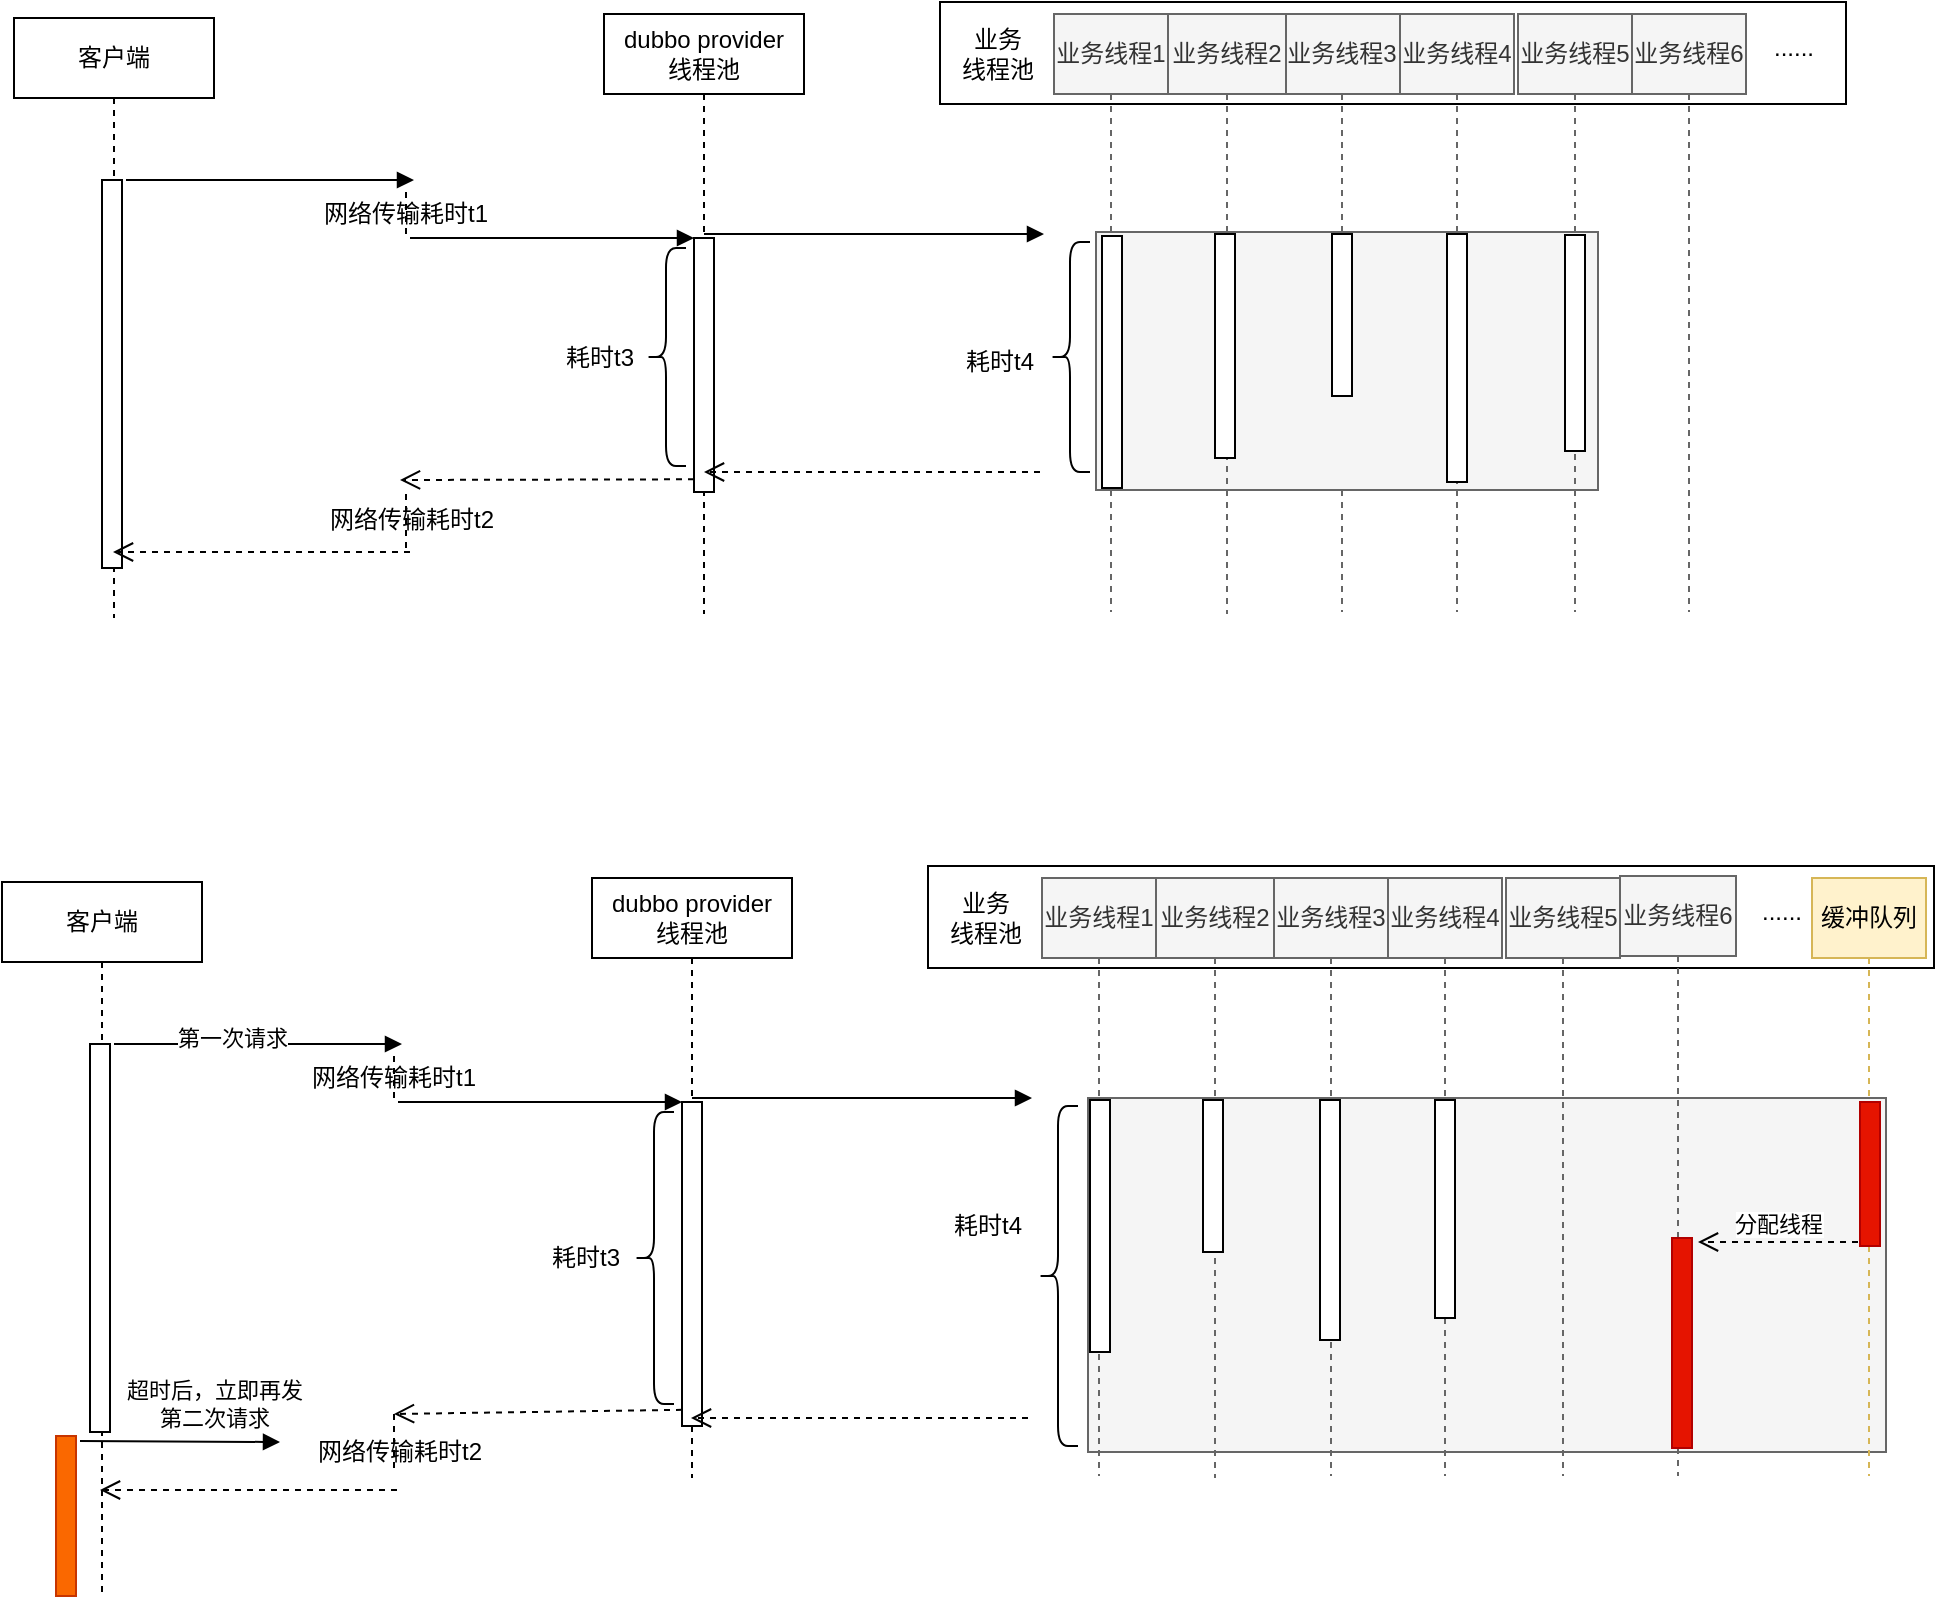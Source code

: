 <mxfile version="16.4.7" type="github">
  <diagram id="5a92VEiot6wHaP7GvSwB" name="Page-1">
    <mxGraphModel dx="1186" dy="668" grid="0" gridSize="10" guides="1" tooltips="1" connect="1" arrows="1" fold="1" page="1" pageScale="1" pageWidth="10000" pageHeight="20000" math="0" shadow="0">
      <root>
        <mxCell id="0" />
        <mxCell id="1" parent="0" />
        <mxCell id="n7T-FIlEDTp39AW6R5KJ-52" value="" style="rounded=0;whiteSpace=wrap;html=1;strokeWidth=1;fillColor=#f5f5f5;strokeColor=#666666;fontColor=#333333;" vertex="1" parent="1">
          <mxGeometry x="707" y="647" width="399" height="177" as="geometry" />
        </mxCell>
        <mxCell id="n7T-FIlEDTp39AW6R5KJ-28" value="" style="rounded=0;whiteSpace=wrap;html=1;strokeWidth=1;" vertex="1" parent="1">
          <mxGeometry x="633" y="99" width="453" height="51" as="geometry" />
        </mxCell>
        <mxCell id="n7T-FIlEDTp39AW6R5KJ-1" value="客户端" style="shape=umlLifeline;perimeter=lifelinePerimeter;whiteSpace=wrap;html=1;container=1;collapsible=0;recursiveResize=0;outlineConnect=0;" vertex="1" parent="1">
          <mxGeometry x="170" y="107" width="100" height="300" as="geometry" />
        </mxCell>
        <mxCell id="n7T-FIlEDTp39AW6R5KJ-8" value="" style="html=1;points=[];perimeter=orthogonalPerimeter;" vertex="1" parent="n7T-FIlEDTp39AW6R5KJ-1">
          <mxGeometry x="44" y="81" width="10" height="194" as="geometry" />
        </mxCell>
        <mxCell id="n7T-FIlEDTp39AW6R5KJ-16" value="" style="html=1;verticalAlign=bottom;endArrow=block;rounded=0;" edge="1" parent="n7T-FIlEDTp39AW6R5KJ-1">
          <mxGeometry width="80" relative="1" as="geometry">
            <mxPoint x="56" y="81" as="sourcePoint" />
            <mxPoint x="200" y="81" as="targetPoint" />
          </mxGeometry>
        </mxCell>
        <mxCell id="n7T-FIlEDTp39AW6R5KJ-17" value="" style="html=1;verticalAlign=bottom;endArrow=open;dashed=1;endSize=8;rounded=0;" edge="1" parent="n7T-FIlEDTp39AW6R5KJ-1">
          <mxGeometry relative="1" as="geometry">
            <mxPoint x="198" y="267" as="sourcePoint" />
            <mxPoint x="49.5" y="267" as="targetPoint" />
            <Array as="points">
              <mxPoint x="118" y="267" />
            </Array>
          </mxGeometry>
        </mxCell>
        <mxCell id="n7T-FIlEDTp39AW6R5KJ-2" value="dubbo provider&lt;br&gt;线程池" style="shape=umlLifeline;perimeter=lifelinePerimeter;whiteSpace=wrap;html=1;container=1;collapsible=0;recursiveResize=0;outlineConnect=0;" vertex="1" parent="1">
          <mxGeometry x="465" y="105" width="100" height="300" as="geometry" />
        </mxCell>
        <mxCell id="n7T-FIlEDTp39AW6R5KJ-9" value="" style="html=1;points=[];perimeter=orthogonalPerimeter;" vertex="1" parent="n7T-FIlEDTp39AW6R5KJ-2">
          <mxGeometry x="45" y="112" width="10" height="127" as="geometry" />
        </mxCell>
        <mxCell id="n7T-FIlEDTp39AW6R5KJ-33" value="" style="shape=curlyBracket;whiteSpace=wrap;html=1;rounded=1;strokeWidth=1;" vertex="1" parent="n7T-FIlEDTp39AW6R5KJ-2">
          <mxGeometry x="21" y="117" width="20" height="109" as="geometry" />
        </mxCell>
        <mxCell id="n7T-FIlEDTp39AW6R5KJ-35" value="耗时t3" style="text;html=1;strokeColor=none;fillColor=none;align=center;verticalAlign=middle;whiteSpace=wrap;rounded=0;" vertex="1" parent="n7T-FIlEDTp39AW6R5KJ-2">
          <mxGeometry x="-32" y="156.5" width="60" height="30" as="geometry" />
        </mxCell>
        <mxCell id="n7T-FIlEDTp39AW6R5KJ-5" value="业务线程3" style="shape=umlLifeline;perimeter=lifelinePerimeter;whiteSpace=wrap;html=1;container=1;collapsible=0;recursiveResize=0;outlineConnect=0;fillColor=#f5f5f5;fontColor=#333333;strokeColor=#666666;" vertex="1" parent="1">
          <mxGeometry x="805" y="105" width="58" height="299" as="geometry" />
        </mxCell>
        <mxCell id="n7T-FIlEDTp39AW6R5KJ-41" value="" style="rounded=0;whiteSpace=wrap;html=1;strokeWidth=1;fillColor=#f5f5f5;strokeColor=#666666;fontColor=#333333;" vertex="1" parent="n7T-FIlEDTp39AW6R5KJ-5">
          <mxGeometry x="-94" y="109" width="251" height="129" as="geometry" />
        </mxCell>
        <mxCell id="n7T-FIlEDTp39AW6R5KJ-24" value="" style="html=1;points=[];perimeter=orthogonalPerimeter;strokeWidth=1;" vertex="1" parent="n7T-FIlEDTp39AW6R5KJ-5">
          <mxGeometry x="24" y="110" width="10" height="81" as="geometry" />
        </mxCell>
        <mxCell id="n7T-FIlEDTp39AW6R5KJ-6" value="业务线程4" style="shape=umlLifeline;perimeter=lifelinePerimeter;whiteSpace=wrap;html=1;container=1;collapsible=0;recursiveResize=0;outlineConnect=0;fillColor=#f5f5f5;fontColor=#333333;strokeColor=#666666;" vertex="1" parent="1">
          <mxGeometry x="863" y="105" width="57" height="299" as="geometry" />
        </mxCell>
        <mxCell id="n7T-FIlEDTp39AW6R5KJ-25" value="" style="html=1;points=[];perimeter=orthogonalPerimeter;strokeWidth=1;" vertex="1" parent="n7T-FIlEDTp39AW6R5KJ-6">
          <mxGeometry x="23.5" y="110" width="10" height="124" as="geometry" />
        </mxCell>
        <mxCell id="n7T-FIlEDTp39AW6R5KJ-7" value="业务线程5" style="shape=umlLifeline;perimeter=lifelinePerimeter;whiteSpace=wrap;html=1;container=1;collapsible=0;recursiveResize=0;outlineConnect=0;fillColor=#f5f5f5;fontColor=#333333;strokeColor=#666666;" vertex="1" parent="1">
          <mxGeometry x="922" y="105" width="57" height="299" as="geometry" />
        </mxCell>
        <mxCell id="n7T-FIlEDTp39AW6R5KJ-26" value="" style="html=1;points=[];perimeter=orthogonalPerimeter;strokeWidth=1;" vertex="1" parent="n7T-FIlEDTp39AW6R5KJ-7">
          <mxGeometry x="23.5" y="110.5" width="10" height="108" as="geometry" />
        </mxCell>
        <mxCell id="n7T-FIlEDTp39AW6R5KJ-10" value="" style="html=1;verticalAlign=bottom;endArrow=block;entryX=0;entryY=0;rounded=0;" edge="1" target="n7T-FIlEDTp39AW6R5KJ-9" parent="1">
          <mxGeometry relative="1" as="geometry">
            <mxPoint x="368" y="217" as="sourcePoint" />
          </mxGeometry>
        </mxCell>
        <mxCell id="n7T-FIlEDTp39AW6R5KJ-11" value="" style="html=1;verticalAlign=bottom;endArrow=open;dashed=1;endSize=8;exitX=0;exitY=0.95;rounded=0;" edge="1" source="n7T-FIlEDTp39AW6R5KJ-9" parent="1">
          <mxGeometry relative="1" as="geometry">
            <mxPoint x="363" y="338" as="targetPoint" />
          </mxGeometry>
        </mxCell>
        <mxCell id="n7T-FIlEDTp39AW6R5KJ-14" value="" style="html=1;verticalAlign=bottom;endArrow=open;dashed=1;endSize=8;rounded=0;" edge="1" parent="1" target="n7T-FIlEDTp39AW6R5KJ-2">
          <mxGeometry relative="1" as="geometry">
            <mxPoint x="642" y="297" as="targetPoint" />
            <mxPoint x="683" y="334" as="sourcePoint" />
          </mxGeometry>
        </mxCell>
        <mxCell id="n7T-FIlEDTp39AW6R5KJ-13" value="" style="html=1;verticalAlign=bottom;endArrow=block;rounded=0;" edge="1" parent="1" source="n7T-FIlEDTp39AW6R5KJ-2">
          <mxGeometry relative="1" as="geometry">
            <mxPoint x="642" y="221" as="sourcePoint" />
            <mxPoint x="685" y="215" as="targetPoint" />
          </mxGeometry>
        </mxCell>
        <mxCell id="n7T-FIlEDTp39AW6R5KJ-20" value="" style="line;strokeWidth=1;direction=south;html=1;perimeter=backbonePerimeter;points=[];outlineConnect=0;dashed=1;" vertex="1" parent="1">
          <mxGeometry x="361" y="194" width="10" height="21" as="geometry" />
        </mxCell>
        <mxCell id="n7T-FIlEDTp39AW6R5KJ-21" value="" style="line;strokeWidth=1;direction=south;html=1;perimeter=backbonePerimeter;points=[];outlineConnect=0;dashed=1;" vertex="1" parent="1">
          <mxGeometry x="361" y="345" width="10" height="28" as="geometry" />
        </mxCell>
        <mxCell id="n7T-FIlEDTp39AW6R5KJ-22" value="网络传输耗时t1" style="text;html=1;strokeColor=none;fillColor=none;align=center;verticalAlign=middle;whiteSpace=wrap;rounded=0;dashed=1;" vertex="1" parent="1">
          <mxGeometry x="324" y="189.5" width="84" height="30" as="geometry" />
        </mxCell>
        <mxCell id="n7T-FIlEDTp39AW6R5KJ-23" value="网络传输耗时t2" style="text;html=1;strokeColor=none;fillColor=none;align=center;verticalAlign=middle;whiteSpace=wrap;rounded=0;dashed=1;" vertex="1" parent="1">
          <mxGeometry x="327" y="343" width="84" height="30" as="geometry" />
        </mxCell>
        <mxCell id="n7T-FIlEDTp39AW6R5KJ-29" value="业务线程6" style="shape=umlLifeline;perimeter=lifelinePerimeter;whiteSpace=wrap;html=1;container=1;collapsible=0;recursiveResize=0;outlineConnect=0;fillColor=#f5f5f5;fontColor=#333333;strokeColor=#666666;" vertex="1" parent="1">
          <mxGeometry x="979" y="105" width="57" height="299" as="geometry" />
        </mxCell>
        <mxCell id="n7T-FIlEDTp39AW6R5KJ-31" value="......" style="text;html=1;strokeColor=none;fillColor=none;align=center;verticalAlign=middle;whiteSpace=wrap;rounded=0;" vertex="1" parent="1">
          <mxGeometry x="1030" y="107" width="60" height="30" as="geometry" />
        </mxCell>
        <mxCell id="n7T-FIlEDTp39AW6R5KJ-32" value="业务&lt;br&gt;线程池" style="text;html=1;strokeColor=none;fillColor=none;align=center;verticalAlign=middle;whiteSpace=wrap;rounded=0;" vertex="1" parent="1">
          <mxGeometry x="631" y="109.5" width="62" height="30" as="geometry" />
        </mxCell>
        <mxCell id="n7T-FIlEDTp39AW6R5KJ-38" value="耗时t4" style="text;html=1;strokeColor=none;fillColor=none;align=center;verticalAlign=middle;whiteSpace=wrap;rounded=0;" vertex="1" parent="1">
          <mxGeometry x="633" y="264" width="60" height="30" as="geometry" />
        </mxCell>
        <mxCell id="n7T-FIlEDTp39AW6R5KJ-4" value="业务线程2" style="shape=umlLifeline;perimeter=lifelinePerimeter;whiteSpace=wrap;html=1;container=1;collapsible=0;recursiveResize=0;outlineConnect=0;fillColor=#f5f5f5;fontColor=#333333;strokeColor=#666666;" vertex="1" parent="1">
          <mxGeometry x="747" y="105" width="59" height="300" as="geometry" />
        </mxCell>
        <mxCell id="n7T-FIlEDTp39AW6R5KJ-15" value="" style="html=1;points=[];perimeter=orthogonalPerimeter;" vertex="1" parent="n7T-FIlEDTp39AW6R5KJ-4">
          <mxGeometry x="23.5" y="110" width="10" height="112" as="geometry" />
        </mxCell>
        <mxCell id="n7T-FIlEDTp39AW6R5KJ-3" value="业务线程1" style="shape=umlLifeline;perimeter=lifelinePerimeter;whiteSpace=wrap;html=1;container=1;collapsible=0;recursiveResize=0;outlineConnect=0;fillColor=#f5f5f5;strokeColor=#666666;fontColor=#333333;" vertex="1" parent="1">
          <mxGeometry x="690" y="105" width="57" height="299" as="geometry" />
        </mxCell>
        <mxCell id="n7T-FIlEDTp39AW6R5KJ-12" value="" style="html=1;points=[];perimeter=orthogonalPerimeter;" vertex="1" parent="n7T-FIlEDTp39AW6R5KJ-3">
          <mxGeometry x="24" y="111" width="10" height="126" as="geometry" />
        </mxCell>
        <mxCell id="n7T-FIlEDTp39AW6R5KJ-39" value="" style="shape=curlyBracket;whiteSpace=wrap;html=1;rounded=1;strokeWidth=1;" vertex="1" parent="n7T-FIlEDTp39AW6R5KJ-3">
          <mxGeometry x="-2" y="114" width="20" height="115" as="geometry" />
        </mxCell>
        <mxCell id="n7T-FIlEDTp39AW6R5KJ-42" value="" style="rounded=0;whiteSpace=wrap;html=1;strokeWidth=1;" vertex="1" parent="1">
          <mxGeometry x="627" y="531" width="503" height="51" as="geometry" />
        </mxCell>
        <mxCell id="n7T-FIlEDTp39AW6R5KJ-43" value="客户端" style="shape=umlLifeline;perimeter=lifelinePerimeter;whiteSpace=wrap;html=1;container=1;collapsible=0;recursiveResize=0;outlineConnect=0;" vertex="1" parent="1">
          <mxGeometry x="164" y="539" width="100" height="357" as="geometry" />
        </mxCell>
        <mxCell id="n7T-FIlEDTp39AW6R5KJ-44" value="" style="html=1;points=[];perimeter=orthogonalPerimeter;" vertex="1" parent="n7T-FIlEDTp39AW6R5KJ-43">
          <mxGeometry x="44" y="81" width="10" height="194" as="geometry" />
        </mxCell>
        <mxCell id="n7T-FIlEDTp39AW6R5KJ-45" value="" style="html=1;verticalAlign=bottom;endArrow=block;rounded=0;" edge="1" parent="n7T-FIlEDTp39AW6R5KJ-43">
          <mxGeometry width="80" relative="1" as="geometry">
            <mxPoint x="56" y="81" as="sourcePoint" />
            <mxPoint x="200" y="81" as="targetPoint" />
          </mxGeometry>
        </mxCell>
        <mxCell id="n7T-FIlEDTp39AW6R5KJ-82" value="第一次请求" style="edgeLabel;html=1;align=center;verticalAlign=middle;resizable=0;points=[];" vertex="1" connectable="0" parent="n7T-FIlEDTp39AW6R5KJ-45">
          <mxGeometry x="-0.181" y="3" relative="1" as="geometry">
            <mxPoint as="offset" />
          </mxGeometry>
        </mxCell>
        <mxCell id="n7T-FIlEDTp39AW6R5KJ-81" value="" style="html=1;points=[];perimeter=orthogonalPerimeter;strokeWidth=1;fillColor=#fa6800;fontColor=#000000;strokeColor=#C73500;" vertex="1" parent="n7T-FIlEDTp39AW6R5KJ-43">
          <mxGeometry x="27" y="277" width="10" height="80" as="geometry" />
        </mxCell>
        <mxCell id="n7T-FIlEDTp39AW6R5KJ-47" value="dubbo provider&lt;br&gt;线程池" style="shape=umlLifeline;perimeter=lifelinePerimeter;whiteSpace=wrap;html=1;container=1;collapsible=0;recursiveResize=0;outlineConnect=0;" vertex="1" parent="1">
          <mxGeometry x="459" y="537" width="100" height="300" as="geometry" />
        </mxCell>
        <mxCell id="n7T-FIlEDTp39AW6R5KJ-48" value="" style="html=1;points=[];perimeter=orthogonalPerimeter;" vertex="1" parent="n7T-FIlEDTp39AW6R5KJ-47">
          <mxGeometry x="45" y="112" width="10" height="162" as="geometry" />
        </mxCell>
        <mxCell id="n7T-FIlEDTp39AW6R5KJ-49" value="" style="shape=curlyBracket;whiteSpace=wrap;html=1;rounded=1;strokeWidth=1;" vertex="1" parent="n7T-FIlEDTp39AW6R5KJ-47">
          <mxGeometry x="21" y="117" width="20" height="146" as="geometry" />
        </mxCell>
        <mxCell id="n7T-FIlEDTp39AW6R5KJ-51" value="业务线程3" style="shape=umlLifeline;perimeter=lifelinePerimeter;whiteSpace=wrap;html=1;container=1;collapsible=0;recursiveResize=0;outlineConnect=0;fillColor=#f5f5f5;fontColor=#333333;strokeColor=#666666;" vertex="1" parent="1">
          <mxGeometry x="799" y="537" width="59" height="299" as="geometry" />
        </mxCell>
        <mxCell id="n7T-FIlEDTp39AW6R5KJ-53" value="" style="html=1;points=[];perimeter=orthogonalPerimeter;strokeWidth=1;" vertex="1" parent="n7T-FIlEDTp39AW6R5KJ-51">
          <mxGeometry x="24" y="111" width="10" height="120" as="geometry" />
        </mxCell>
        <mxCell id="n7T-FIlEDTp39AW6R5KJ-54" value="业务线程4" style="shape=umlLifeline;perimeter=lifelinePerimeter;whiteSpace=wrap;html=1;container=1;collapsible=0;recursiveResize=0;outlineConnect=0;fillColor=#f5f5f5;fontColor=#333333;strokeColor=#666666;" vertex="1" parent="1">
          <mxGeometry x="857" y="537" width="57" height="299" as="geometry" />
        </mxCell>
        <mxCell id="n7T-FIlEDTp39AW6R5KJ-55" value="" style="html=1;points=[];perimeter=orthogonalPerimeter;strokeWidth=1;" vertex="1" parent="n7T-FIlEDTp39AW6R5KJ-54">
          <mxGeometry x="23.5" y="111" width="10" height="109" as="geometry" />
        </mxCell>
        <mxCell id="n7T-FIlEDTp39AW6R5KJ-56" value="业务线程5" style="shape=umlLifeline;perimeter=lifelinePerimeter;whiteSpace=wrap;html=1;container=1;collapsible=0;recursiveResize=0;outlineConnect=0;fillColor=#f5f5f5;fontColor=#333333;strokeColor=#666666;" vertex="1" parent="1">
          <mxGeometry x="916" y="537" width="57" height="299" as="geometry" />
        </mxCell>
        <mxCell id="n7T-FIlEDTp39AW6R5KJ-58" value="" style="html=1;verticalAlign=bottom;endArrow=block;entryX=0;entryY=0;rounded=0;" edge="1" parent="1" target="n7T-FIlEDTp39AW6R5KJ-48">
          <mxGeometry relative="1" as="geometry">
            <mxPoint x="362" y="649" as="sourcePoint" />
          </mxGeometry>
        </mxCell>
        <mxCell id="n7T-FIlEDTp39AW6R5KJ-59" value="" style="html=1;verticalAlign=bottom;endArrow=open;dashed=1;endSize=8;exitX=0;exitY=0.95;rounded=0;" edge="1" parent="1" source="n7T-FIlEDTp39AW6R5KJ-48" target="n7T-FIlEDTp39AW6R5KJ-63">
          <mxGeometry relative="1" as="geometry">
            <mxPoint x="357" y="770" as="targetPoint" />
          </mxGeometry>
        </mxCell>
        <mxCell id="n7T-FIlEDTp39AW6R5KJ-60" value="" style="html=1;verticalAlign=bottom;endArrow=open;dashed=1;endSize=8;rounded=0;" edge="1" parent="1">
          <mxGeometry relative="1" as="geometry">
            <mxPoint x="508.5" y="807" as="targetPoint" />
            <mxPoint x="677" y="807" as="sourcePoint" />
          </mxGeometry>
        </mxCell>
        <mxCell id="n7T-FIlEDTp39AW6R5KJ-61" value="" style="html=1;verticalAlign=bottom;endArrow=block;rounded=0;" edge="1" parent="1" source="n7T-FIlEDTp39AW6R5KJ-47">
          <mxGeometry relative="1" as="geometry">
            <mxPoint x="636" y="653" as="sourcePoint" />
            <mxPoint x="679" y="647" as="targetPoint" />
          </mxGeometry>
        </mxCell>
        <mxCell id="n7T-FIlEDTp39AW6R5KJ-62" value="" style="line;strokeWidth=1;direction=south;html=1;perimeter=backbonePerimeter;points=[];outlineConnect=0;dashed=1;" vertex="1" parent="1">
          <mxGeometry x="355" y="626" width="10" height="21" as="geometry" />
        </mxCell>
        <mxCell id="n7T-FIlEDTp39AW6R5KJ-63" value="" style="line;strokeWidth=1;direction=south;html=1;perimeter=backbonePerimeter;points=[];outlineConnect=0;dashed=1;" vertex="1" parent="1">
          <mxGeometry x="355" y="805" width="10" height="28" as="geometry" />
        </mxCell>
        <mxCell id="n7T-FIlEDTp39AW6R5KJ-64" value="网络传输耗时t1" style="text;html=1;strokeColor=none;fillColor=none;align=center;verticalAlign=middle;whiteSpace=wrap;rounded=0;dashed=1;" vertex="1" parent="1">
          <mxGeometry x="318" y="621.5" width="84" height="30" as="geometry" />
        </mxCell>
        <mxCell id="n7T-FIlEDTp39AW6R5KJ-65" value="网络传输耗时t2" style="text;html=1;strokeColor=none;fillColor=none;align=center;verticalAlign=middle;whiteSpace=wrap;rounded=0;dashed=1;" vertex="1" parent="1">
          <mxGeometry x="321" y="809" width="84" height="30" as="geometry" />
        </mxCell>
        <mxCell id="n7T-FIlEDTp39AW6R5KJ-66" value="业务线程6" style="shape=umlLifeline;perimeter=lifelinePerimeter;whiteSpace=wrap;html=1;container=1;collapsible=0;recursiveResize=0;outlineConnect=0;fillColor=#f5f5f5;fontColor=#333333;strokeColor=#666666;" vertex="1" parent="1">
          <mxGeometry x="973" y="536" width="58" height="300" as="geometry" />
        </mxCell>
        <mxCell id="n7T-FIlEDTp39AW6R5KJ-77" value="" style="html=1;points=[];perimeter=orthogonalPerimeter;strokeWidth=1;fillColor=#e51400;fontColor=#ffffff;strokeColor=#B20000;" vertex="1" parent="n7T-FIlEDTp39AW6R5KJ-66">
          <mxGeometry x="26" y="181" width="10" height="105" as="geometry" />
        </mxCell>
        <mxCell id="n7T-FIlEDTp39AW6R5KJ-80" value="分配线程" style="html=1;verticalAlign=bottom;endArrow=open;dashed=1;endSize=8;rounded=0;" edge="1" parent="n7T-FIlEDTp39AW6R5KJ-66">
          <mxGeometry relative="1" as="geometry">
            <mxPoint x="119" y="183" as="sourcePoint" />
            <mxPoint x="39" y="183" as="targetPoint" />
          </mxGeometry>
        </mxCell>
        <mxCell id="n7T-FIlEDTp39AW6R5KJ-67" value="......" style="text;html=1;strokeColor=none;fillColor=none;align=center;verticalAlign=middle;whiteSpace=wrap;rounded=0;" vertex="1" parent="1">
          <mxGeometry x="1024" y="539" width="60" height="30" as="geometry" />
        </mxCell>
        <mxCell id="n7T-FIlEDTp39AW6R5KJ-68" value="业务&lt;br&gt;线程池" style="text;html=1;strokeColor=none;fillColor=none;align=center;verticalAlign=middle;whiteSpace=wrap;rounded=0;" vertex="1" parent="1">
          <mxGeometry x="625" y="541.5" width="62" height="30" as="geometry" />
        </mxCell>
        <mxCell id="n7T-FIlEDTp39AW6R5KJ-69" value="耗时t4" style="text;html=1;strokeColor=none;fillColor=none;align=center;verticalAlign=middle;whiteSpace=wrap;rounded=0;" vertex="1" parent="1">
          <mxGeometry x="627" y="696" width="60" height="30" as="geometry" />
        </mxCell>
        <mxCell id="n7T-FIlEDTp39AW6R5KJ-70" value="业务线程2" style="shape=umlLifeline;perimeter=lifelinePerimeter;whiteSpace=wrap;html=1;container=1;collapsible=0;recursiveResize=0;outlineConnect=0;fillColor=#f5f5f5;fontColor=#333333;strokeColor=#666666;" vertex="1" parent="1">
          <mxGeometry x="741" y="537" width="59" height="300" as="geometry" />
        </mxCell>
        <mxCell id="n7T-FIlEDTp39AW6R5KJ-71" value="" style="html=1;points=[];perimeter=orthogonalPerimeter;" vertex="1" parent="n7T-FIlEDTp39AW6R5KJ-70">
          <mxGeometry x="23.5" y="111" width="10" height="76" as="geometry" />
        </mxCell>
        <mxCell id="n7T-FIlEDTp39AW6R5KJ-72" value="业务线程1" style="shape=umlLifeline;perimeter=lifelinePerimeter;whiteSpace=wrap;html=1;container=1;collapsible=0;recursiveResize=0;outlineConnect=0;fillColor=#f5f5f5;strokeColor=#666666;fontColor=#333333;" vertex="1" parent="1">
          <mxGeometry x="684" y="537" width="57" height="299" as="geometry" />
        </mxCell>
        <mxCell id="n7T-FIlEDTp39AW6R5KJ-73" value="" style="html=1;points=[];perimeter=orthogonalPerimeter;" vertex="1" parent="n7T-FIlEDTp39AW6R5KJ-72">
          <mxGeometry x="24" y="111" width="10" height="126" as="geometry" />
        </mxCell>
        <mxCell id="n7T-FIlEDTp39AW6R5KJ-74" value="" style="shape=curlyBracket;whiteSpace=wrap;html=1;rounded=1;strokeWidth=1;" vertex="1" parent="n7T-FIlEDTp39AW6R5KJ-72">
          <mxGeometry x="-2" y="114" width="20" height="170" as="geometry" />
        </mxCell>
        <mxCell id="n7T-FIlEDTp39AW6R5KJ-75" value="缓冲队列" style="shape=umlLifeline;perimeter=lifelinePerimeter;whiteSpace=wrap;html=1;container=1;collapsible=0;recursiveResize=0;outlineConnect=0;fillColor=#fff2cc;strokeColor=#d6b656;" vertex="1" parent="1">
          <mxGeometry x="1069" y="537" width="57" height="299" as="geometry" />
        </mxCell>
        <mxCell id="n7T-FIlEDTp39AW6R5KJ-76" value="" style="html=1;points=[];perimeter=orthogonalPerimeter;strokeWidth=1;fillColor=#e51400;strokeColor=#B20000;fontColor=#ffffff;" vertex="1" parent="n7T-FIlEDTp39AW6R5KJ-75">
          <mxGeometry x="24" y="112" width="10" height="72" as="geometry" />
        </mxCell>
        <mxCell id="n7T-FIlEDTp39AW6R5KJ-46" value="" style="html=1;verticalAlign=bottom;endArrow=open;dashed=1;endSize=8;rounded=0;" edge="1" parent="1">
          <mxGeometry relative="1" as="geometry">
            <mxPoint x="361.5" y="843" as="sourcePoint" />
            <mxPoint x="213" y="843" as="targetPoint" />
            <Array as="points">
              <mxPoint x="281.5" y="843" />
            </Array>
          </mxGeometry>
        </mxCell>
        <mxCell id="n7T-FIlEDTp39AW6R5KJ-50" value="耗时t3" style="text;html=1;strokeColor=none;fillColor=none;align=center;verticalAlign=middle;whiteSpace=wrap;rounded=0;" vertex="1" parent="1">
          <mxGeometry x="426" y="712" width="60" height="30" as="geometry" />
        </mxCell>
        <mxCell id="n7T-FIlEDTp39AW6R5KJ-86" value="" style="html=1;verticalAlign=bottom;endArrow=block;rounded=0;" edge="1" parent="1">
          <mxGeometry width="80" relative="1" as="geometry">
            <mxPoint x="203" y="818.5" as="sourcePoint" />
            <mxPoint x="303" y="819" as="targetPoint" />
          </mxGeometry>
        </mxCell>
        <mxCell id="n7T-FIlEDTp39AW6R5KJ-87" value="超时后，立即再发&lt;br&gt;第二次请求" style="edgeLabel;html=1;align=center;verticalAlign=middle;resizable=0;points=[];" vertex="1" connectable="0" parent="n7T-FIlEDTp39AW6R5KJ-86">
          <mxGeometry x="-0.181" y="3" relative="1" as="geometry">
            <mxPoint x="26" y="-16" as="offset" />
          </mxGeometry>
        </mxCell>
      </root>
    </mxGraphModel>
  </diagram>
</mxfile>
